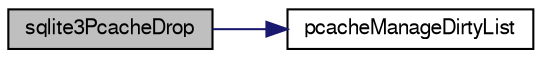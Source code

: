 digraph "sqlite3PcacheDrop"
{
  edge [fontname="FreeSans",fontsize="10",labelfontname="FreeSans",labelfontsize="10"];
  node [fontname="FreeSans",fontsize="10",shape=record];
  rankdir="LR";
  Node651888 [label="sqlite3PcacheDrop",height=0.2,width=0.4,color="black", fillcolor="grey75", style="filled", fontcolor="black"];
  Node651888 -> Node651889 [color="midnightblue",fontsize="10",style="solid",fontname="FreeSans"];
  Node651889 [label="pcacheManageDirtyList",height=0.2,width=0.4,color="black", fillcolor="white", style="filled",URL="$sqlite3_8c.html#aae9bc2ddff700c30e5f9c80d531d6acc"];
}
